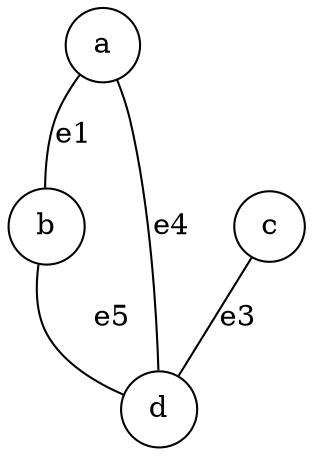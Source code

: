 graph {
    node[width=0.15,shape=circle]
    a [pos="0,0"]; a -- b [label="e1    "];
    b [pos="1,0"];
    c [pos="0,1"]; c -- d [label="e3"];
    d [pos="1,1"]; d -- a [label="e4"];
    b -- d [label="     e5"];
}